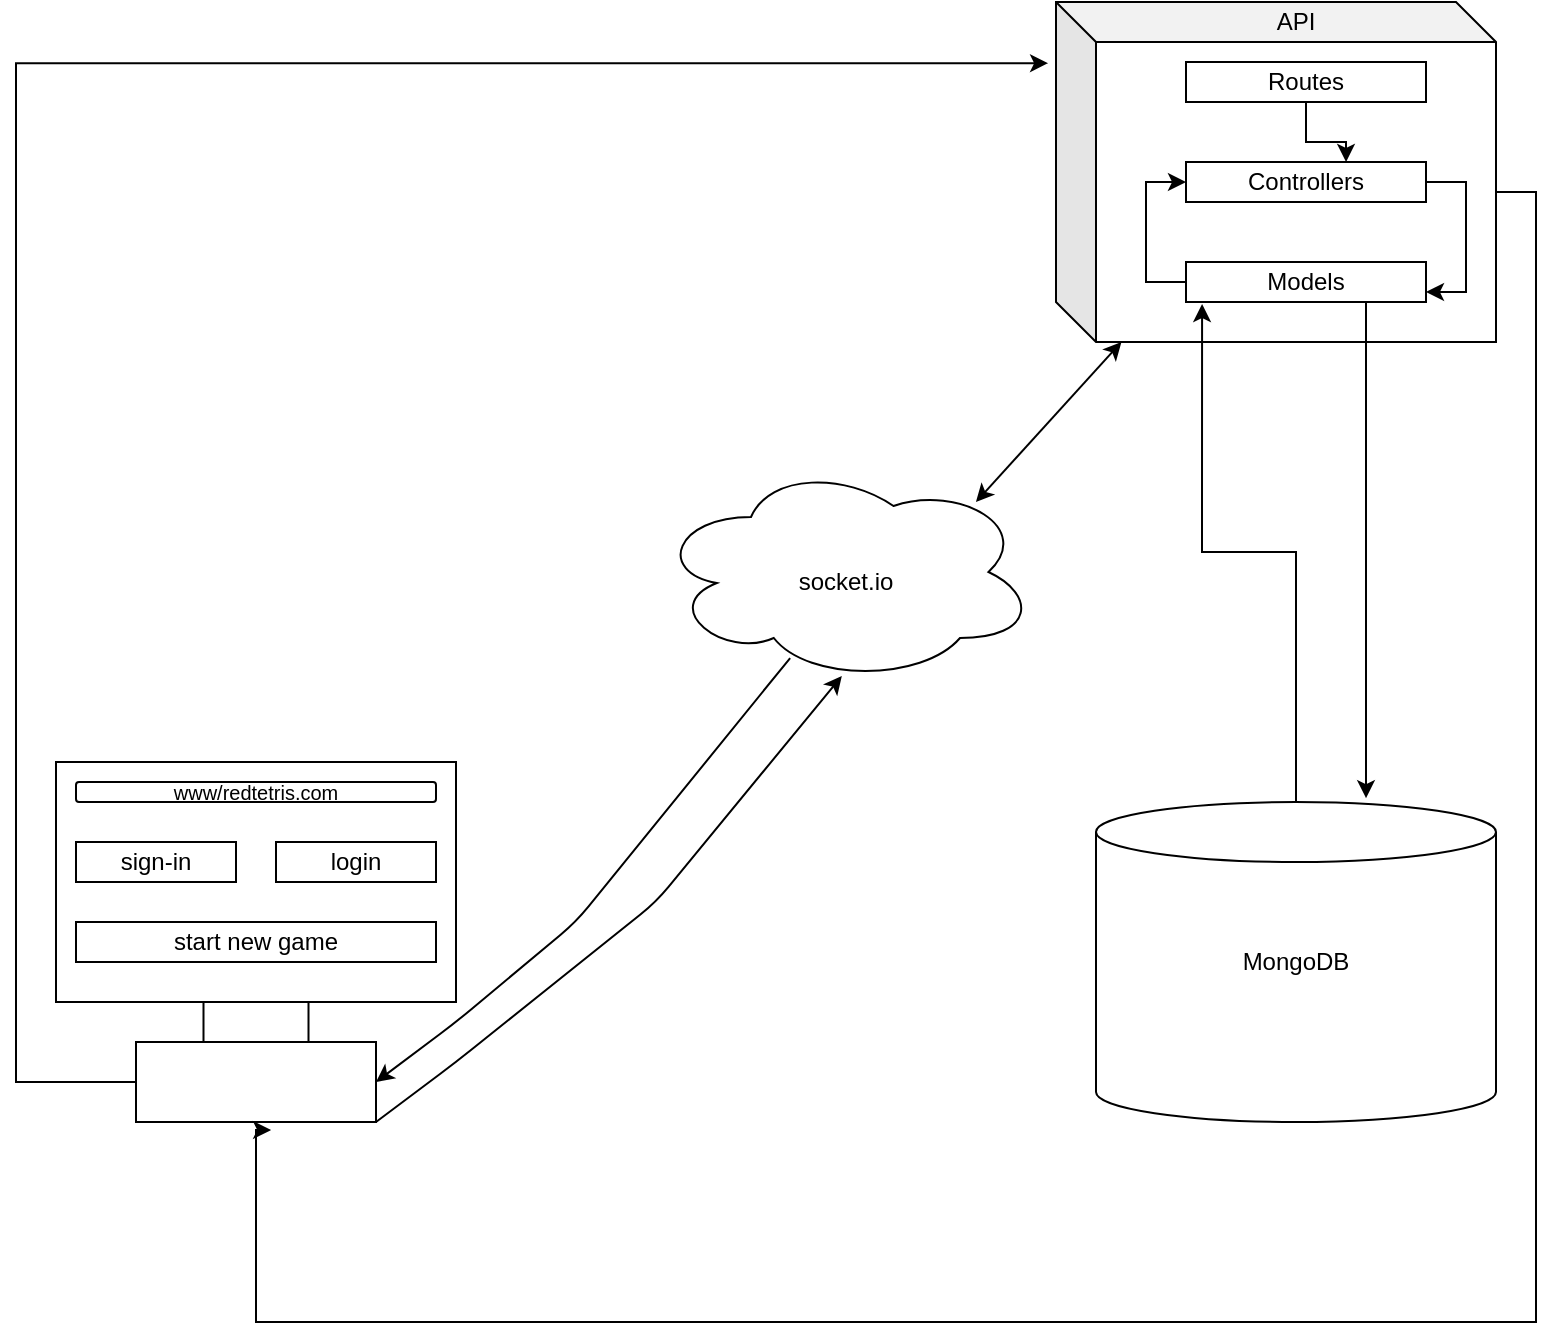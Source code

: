 <mxfile version="13.11.0" type="github"><diagram id="C5RBs43oDa-KdzZeNtuy" name="Page-1"><mxGraphModel dx="1426" dy="826" grid="1" gridSize="10" guides="1" tooltips="1" connect="1" arrows="1" fold="1" page="1" pageScale="1" pageWidth="827" pageHeight="1169" math="0" shadow="0"><root><mxCell id="WIyWlLk6GJQsqaUBKTNV-0"/><mxCell id="WIyWlLk6GJQsqaUBKTNV-1" parent="WIyWlLk6GJQsqaUBKTNV-0"/><mxCell id="3cW4uc8DRrEpIiB1ZtD9-0" value="" style="rounded=0;whiteSpace=wrap;html=1;" vertex="1" parent="WIyWlLk6GJQsqaUBKTNV-1"><mxGeometry x="40" y="610" width="200" height="120" as="geometry"/></mxCell><mxCell id="3cW4uc8DRrEpIiB1ZtD9-5" value="&lt;font style=&quot;font-size: 10px&quot;&gt;www/redtetris.com&lt;/font&gt;" style="rounded=1;whiteSpace=wrap;html=1;" vertex="1" parent="WIyWlLk6GJQsqaUBKTNV-1"><mxGeometry x="50" y="620" width="180" height="10" as="geometry"/></mxCell><mxCell id="3cW4uc8DRrEpIiB1ZtD9-45" style="edgeStyle=orthogonalEdgeStyle;rounded=0;orthogonalLoop=1;jettySize=auto;html=1;entryX=-0.018;entryY=0.18;entryDx=0;entryDy=0;entryPerimeter=0;" edge="1" parent="WIyWlLk6GJQsqaUBKTNV-1" source="3cW4uc8DRrEpIiB1ZtD9-13" target="3cW4uc8DRrEpIiB1ZtD9-24"><mxGeometry relative="1" as="geometry"><mxPoint x="530" y="56" as="targetPoint"/><Array as="points"><mxPoint x="20" y="770"/><mxPoint x="20" y="261"/></Array></mxGeometry></mxCell><mxCell id="3cW4uc8DRrEpIiB1ZtD9-13" value="" style="rounded=0;whiteSpace=wrap;html=1;" vertex="1" parent="WIyWlLk6GJQsqaUBKTNV-1"><mxGeometry x="80" y="750" width="120" height="40" as="geometry"/></mxCell><mxCell id="3cW4uc8DRrEpIiB1ZtD9-14" value="" style="rounded=0;whiteSpace=wrap;html=1;" vertex="1" parent="WIyWlLk6GJQsqaUBKTNV-1"><mxGeometry x="113.75" y="730" width="52.5" height="20" as="geometry"/></mxCell><mxCell id="3cW4uc8DRrEpIiB1ZtD9-15" value="sign-in" style="rounded=0;whiteSpace=wrap;html=1;" vertex="1" parent="WIyWlLk6GJQsqaUBKTNV-1"><mxGeometry x="50" y="650" width="80" height="20" as="geometry"/></mxCell><mxCell id="3cW4uc8DRrEpIiB1ZtD9-17" value="login" style="rounded=0;whiteSpace=wrap;html=1;" vertex="1" parent="WIyWlLk6GJQsqaUBKTNV-1"><mxGeometry x="150" y="650" width="80" height="20" as="geometry"/></mxCell><mxCell id="3cW4uc8DRrEpIiB1ZtD9-67" style="edgeStyle=orthogonalEdgeStyle;rounded=0;orthogonalLoop=1;jettySize=auto;html=1;exitX=0;exitY=0;exitDx=220;exitDy=95;exitPerimeter=0;entryX=0.563;entryY=1.1;entryDx=0;entryDy=0;entryPerimeter=0;" edge="1" parent="WIyWlLk6GJQsqaUBKTNV-1" source="3cW4uc8DRrEpIiB1ZtD9-24" target="3cW4uc8DRrEpIiB1ZtD9-13"><mxGeometry relative="1" as="geometry"><mxPoint x="140" y="830" as="targetPoint"/><Array as="points"><mxPoint x="780" y="325"/><mxPoint x="780" y="890"/><mxPoint x="140" y="890"/></Array></mxGeometry></mxCell><mxCell id="3cW4uc8DRrEpIiB1ZtD9-24" value="" style="shape=cube;whiteSpace=wrap;html=1;boundedLbl=1;backgroundOutline=1;darkOpacity=0.05;darkOpacity2=0.1;" vertex="1" parent="WIyWlLk6GJQsqaUBKTNV-1"><mxGeometry x="540" y="230" width="220" height="170" as="geometry"/></mxCell><mxCell id="3cW4uc8DRrEpIiB1ZtD9-55" style="edgeStyle=orthogonalEdgeStyle;rounded=0;orthogonalLoop=1;jettySize=auto;html=1;exitX=0.75;exitY=1;exitDx=0;exitDy=0;entryX=0.667;entryY=0;entryDx=0;entryDy=0;entryPerimeter=0;" edge="1" parent="WIyWlLk6GJQsqaUBKTNV-1" source="3cW4uc8DRrEpIiB1ZtD9-28" target="3cW4uc8DRrEpIiB1ZtD9-29"><mxGeometry relative="1" as="geometry"><Array as="points"><mxPoint x="665" y="280"/><mxPoint x="665" y="300"/><mxPoint x="685" y="300"/></Array></mxGeometry></mxCell><mxCell id="3cW4uc8DRrEpIiB1ZtD9-28" value="Routes" style="rounded=0;whiteSpace=wrap;html=1;" vertex="1" parent="WIyWlLk6GJQsqaUBKTNV-1"><mxGeometry x="605" y="260" width="120" height="20" as="geometry"/></mxCell><mxCell id="3cW4uc8DRrEpIiB1ZtD9-56" style="edgeStyle=orthogonalEdgeStyle;rounded=0;orthogonalLoop=1;jettySize=auto;html=1;exitX=1;exitY=0.5;exitDx=0;exitDy=0;entryX=1;entryY=0.75;entryDx=0;entryDy=0;" edge="1" parent="WIyWlLk6GJQsqaUBKTNV-1" source="3cW4uc8DRrEpIiB1ZtD9-29" target="3cW4uc8DRrEpIiB1ZtD9-30"><mxGeometry relative="1" as="geometry"/></mxCell><mxCell id="3cW4uc8DRrEpIiB1ZtD9-29" value="Controllers" style="rounded=0;whiteSpace=wrap;html=1;" vertex="1" parent="WIyWlLk6GJQsqaUBKTNV-1"><mxGeometry x="605" y="310" width="120" height="20" as="geometry"/></mxCell><mxCell id="3cW4uc8DRrEpIiB1ZtD9-57" style="edgeStyle=orthogonalEdgeStyle;rounded=0;orthogonalLoop=1;jettySize=auto;html=1;exitX=0;exitY=0.5;exitDx=0;exitDy=0;entryX=0;entryY=0.5;entryDx=0;entryDy=0;" edge="1" parent="WIyWlLk6GJQsqaUBKTNV-1" source="3cW4uc8DRrEpIiB1ZtD9-30" target="3cW4uc8DRrEpIiB1ZtD9-29"><mxGeometry relative="1" as="geometry"/></mxCell><mxCell id="3cW4uc8DRrEpIiB1ZtD9-58" style="edgeStyle=orthogonalEdgeStyle;rounded=0;orthogonalLoop=1;jettySize=auto;html=1;exitX=0.75;exitY=1;exitDx=0;exitDy=0;entryX=0.675;entryY=-0.012;entryDx=0;entryDy=0;entryPerimeter=0;" edge="1" parent="WIyWlLk6GJQsqaUBKTNV-1" source="3cW4uc8DRrEpIiB1ZtD9-30" target="3cW4uc8DRrEpIiB1ZtD9-38"><mxGeometry relative="1" as="geometry"/></mxCell><mxCell id="3cW4uc8DRrEpIiB1ZtD9-30" value="Models" style="rounded=0;whiteSpace=wrap;html=1;" vertex="1" parent="WIyWlLk6GJQsqaUBKTNV-1"><mxGeometry x="605" y="360" width="120" height="20" as="geometry"/></mxCell><mxCell id="3cW4uc8DRrEpIiB1ZtD9-59" style="edgeStyle=orthogonalEdgeStyle;rounded=0;orthogonalLoop=1;jettySize=auto;html=1;entryX=0.067;entryY=1.05;entryDx=0;entryDy=0;entryPerimeter=0;" edge="1" parent="WIyWlLk6GJQsqaUBKTNV-1" source="3cW4uc8DRrEpIiB1ZtD9-38" target="3cW4uc8DRrEpIiB1ZtD9-30"><mxGeometry relative="1" as="geometry"/></mxCell><mxCell id="3cW4uc8DRrEpIiB1ZtD9-38" value="" style="shape=cylinder3;whiteSpace=wrap;html=1;boundedLbl=1;backgroundOutline=1;size=15;" vertex="1" parent="WIyWlLk6GJQsqaUBKTNV-1"><mxGeometry x="560" y="630" width="200" height="160" as="geometry"/></mxCell><mxCell id="3cW4uc8DRrEpIiB1ZtD9-46" value="MongoDB" style="text;html=1;strokeColor=none;fillColor=none;align=center;verticalAlign=middle;whiteSpace=wrap;rounded=0;" vertex="1" parent="WIyWlLk6GJQsqaUBKTNV-1"><mxGeometry x="630" y="700" width="60" height="20" as="geometry"/></mxCell><mxCell id="3cW4uc8DRrEpIiB1ZtD9-47" value="API" style="text;html=1;strokeColor=none;fillColor=none;align=center;verticalAlign=middle;whiteSpace=wrap;rounded=0;" vertex="1" parent="WIyWlLk6GJQsqaUBKTNV-1"><mxGeometry x="640" y="230" width="40" height="20" as="geometry"/></mxCell><mxCell id="3cW4uc8DRrEpIiB1ZtD9-60" value="" style="ellipse;shape=cloud;whiteSpace=wrap;html=1;" vertex="1" parent="WIyWlLk6GJQsqaUBKTNV-1"><mxGeometry x="340" y="460" width="190" height="110" as="geometry"/></mxCell><mxCell id="3cW4uc8DRrEpIiB1ZtD9-62" value="" style="endArrow=classic;html=1;entryX=1;entryY=0.5;entryDx=0;entryDy=0;exitX=0.353;exitY=0.891;exitDx=0;exitDy=0;exitPerimeter=0;" edge="1" parent="WIyWlLk6GJQsqaUBKTNV-1" source="3cW4uc8DRrEpIiB1ZtD9-60" target="3cW4uc8DRrEpIiB1ZtD9-13"><mxGeometry width="50" height="50" relative="1" as="geometry"><mxPoint x="400" y="597.5" as="sourcePoint"/><mxPoint x="240" y="742.5" as="targetPoint"/><Array as="points"><mxPoint x="300" y="690"/><mxPoint x="240" y="740"/></Array></mxGeometry></mxCell><mxCell id="3cW4uc8DRrEpIiB1ZtD9-65" value="socket.io" style="text;html=1;strokeColor=none;fillColor=none;align=center;verticalAlign=middle;whiteSpace=wrap;rounded=0;" vertex="1" parent="WIyWlLk6GJQsqaUBKTNV-1"><mxGeometry x="400" y="510" width="70" height="20" as="geometry"/></mxCell><mxCell id="3cW4uc8DRrEpIiB1ZtD9-66" value="" style="endArrow=classic;startArrow=classic;html=1;exitX=0.842;exitY=0.182;exitDx=0;exitDy=0;exitPerimeter=0;" edge="1" parent="WIyWlLk6GJQsqaUBKTNV-1" source="3cW4uc8DRrEpIiB1ZtD9-60" target="3cW4uc8DRrEpIiB1ZtD9-24"><mxGeometry width="50" height="50" relative="1" as="geometry"><mxPoint x="490" y="240" as="sourcePoint"/><mxPoint x="550" y="210" as="targetPoint"/></mxGeometry></mxCell><mxCell id="3cW4uc8DRrEpIiB1ZtD9-16" value="start new game" style="rounded=0;whiteSpace=wrap;html=1;" vertex="1" parent="WIyWlLk6GJQsqaUBKTNV-1"><mxGeometry x="50" y="690" width="180" height="20" as="geometry"/></mxCell><mxCell id="3cW4uc8DRrEpIiB1ZtD9-70" value="" style="endArrow=classic;html=1;entryX=0.489;entryY=0.973;entryDx=0;entryDy=0;entryPerimeter=0;exitX=1;exitY=1;exitDx=0;exitDy=0;" edge="1" parent="WIyWlLk6GJQsqaUBKTNV-1" source="3cW4uc8DRrEpIiB1ZtD9-13" target="3cW4uc8DRrEpIiB1ZtD9-60"><mxGeometry width="50" height="50" relative="1" as="geometry"><mxPoint x="200" y="790" as="sourcePoint"/><mxPoint x="250" y="740" as="targetPoint"/><Array as="points"><mxPoint x="240" y="760"/><mxPoint x="340" y="680"/></Array></mxGeometry></mxCell></root></mxGraphModel></diagram></mxfile>